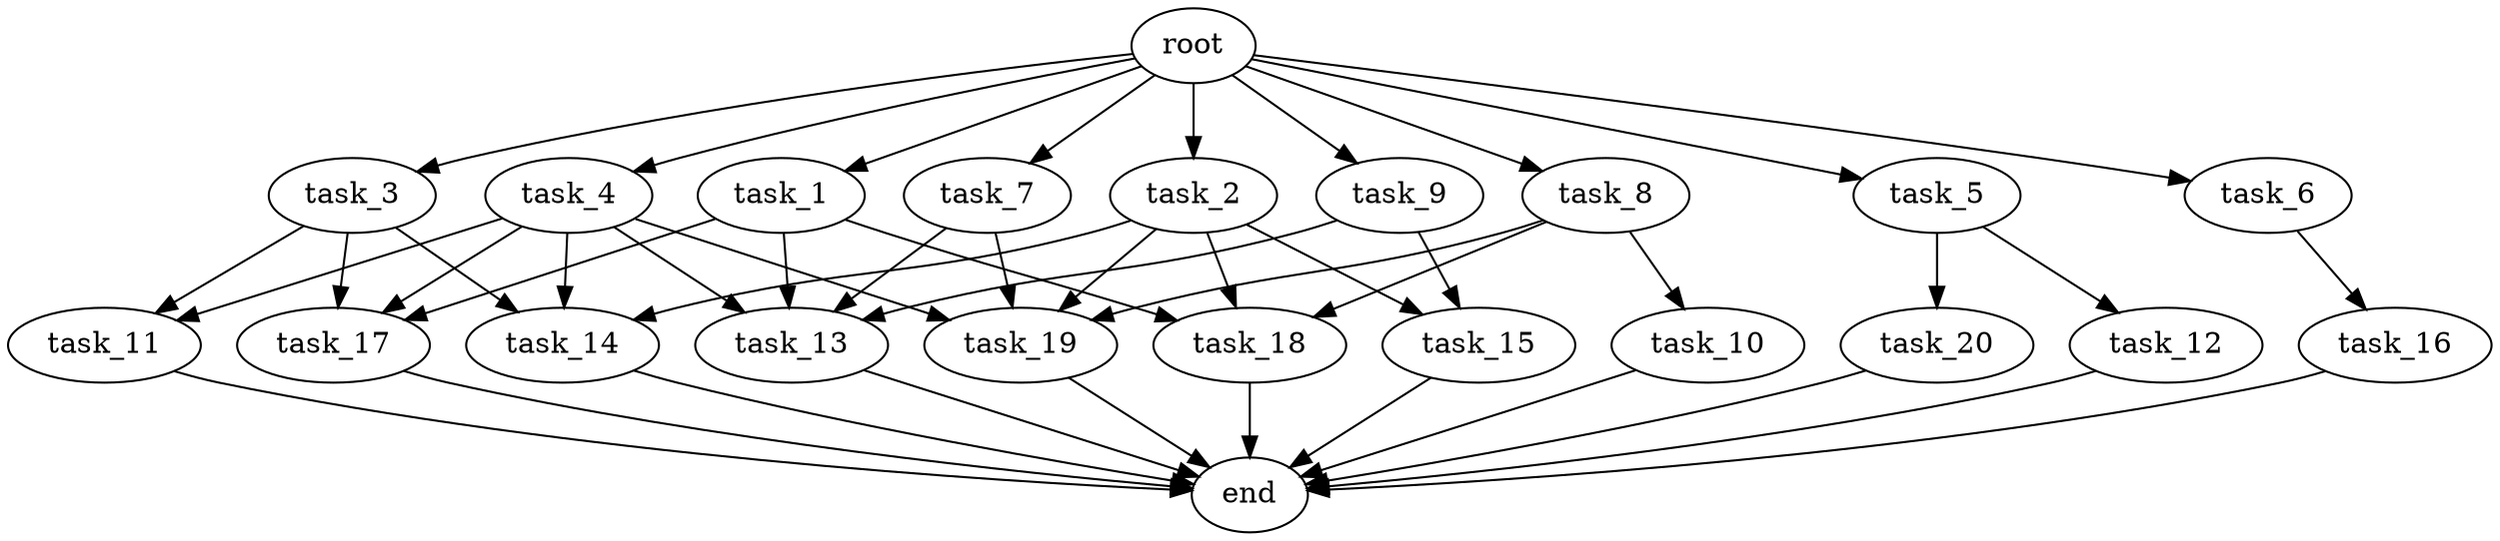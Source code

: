 digraph G {
  root [size="0.000000e+00"];
  task_1 [size="6.781396e+09"];
  task_2 [size="9.720753e+09"];
  task_3 [size="3.826947e+09"];
  task_4 [size="6.792364e+09"];
  task_5 [size="1.528214e+09"];
  task_6 [size="6.220046e+09"];
  task_7 [size="9.642400e+08"];
  task_8 [size="7.660961e+08"];
  task_9 [size="7.516346e+09"];
  task_10 [size="7.675954e+09"];
  task_11 [size="7.927521e+09"];
  task_12 [size="2.020116e+09"];
  task_13 [size="6.621270e+09"];
  task_14 [size="4.903013e+09"];
  task_15 [size="2.617391e+09"];
  task_16 [size="3.436813e+09"];
  task_17 [size="8.596863e+09"];
  task_18 [size="5.466654e+09"];
  task_19 [size="9.525852e+09"];
  task_20 [size="3.169536e+08"];
  end [size="0.000000e+00"];

  root -> task_1 [size="1.000000e-12"];
  root -> task_2 [size="1.000000e-12"];
  root -> task_3 [size="1.000000e-12"];
  root -> task_4 [size="1.000000e-12"];
  root -> task_5 [size="1.000000e-12"];
  root -> task_6 [size="1.000000e-12"];
  root -> task_7 [size="1.000000e-12"];
  root -> task_8 [size="1.000000e-12"];
  root -> task_9 [size="1.000000e-12"];
  task_1 -> task_13 [size="1.655318e+08"];
  task_1 -> task_17 [size="2.865621e+08"];
  task_1 -> task_18 [size="1.822218e+08"];
  task_2 -> task_14 [size="1.634338e+08"];
  task_2 -> task_15 [size="1.308696e+08"];
  task_2 -> task_18 [size="1.822218e+08"];
  task_2 -> task_19 [size="2.381463e+08"];
  task_3 -> task_11 [size="3.963761e+08"];
  task_3 -> task_14 [size="1.634338e+08"];
  task_3 -> task_17 [size="2.865621e+08"];
  task_4 -> task_11 [size="3.963761e+08"];
  task_4 -> task_13 [size="1.655318e+08"];
  task_4 -> task_14 [size="1.634338e+08"];
  task_4 -> task_17 [size="2.865621e+08"];
  task_4 -> task_19 [size="2.381463e+08"];
  task_5 -> task_12 [size="2.020116e+08"];
  task_5 -> task_20 [size="3.169536e+07"];
  task_6 -> task_16 [size="3.436813e+08"];
  task_7 -> task_13 [size="1.655318e+08"];
  task_7 -> task_19 [size="2.381463e+08"];
  task_8 -> task_10 [size="7.675954e+08"];
  task_8 -> task_18 [size="1.822218e+08"];
  task_8 -> task_19 [size="2.381463e+08"];
  task_9 -> task_13 [size="1.655318e+08"];
  task_9 -> task_15 [size="1.308696e+08"];
  task_10 -> end [size="1.000000e-12"];
  task_11 -> end [size="1.000000e-12"];
  task_12 -> end [size="1.000000e-12"];
  task_13 -> end [size="1.000000e-12"];
  task_14 -> end [size="1.000000e-12"];
  task_15 -> end [size="1.000000e-12"];
  task_16 -> end [size="1.000000e-12"];
  task_17 -> end [size="1.000000e-12"];
  task_18 -> end [size="1.000000e-12"];
  task_19 -> end [size="1.000000e-12"];
  task_20 -> end [size="1.000000e-12"];
}
